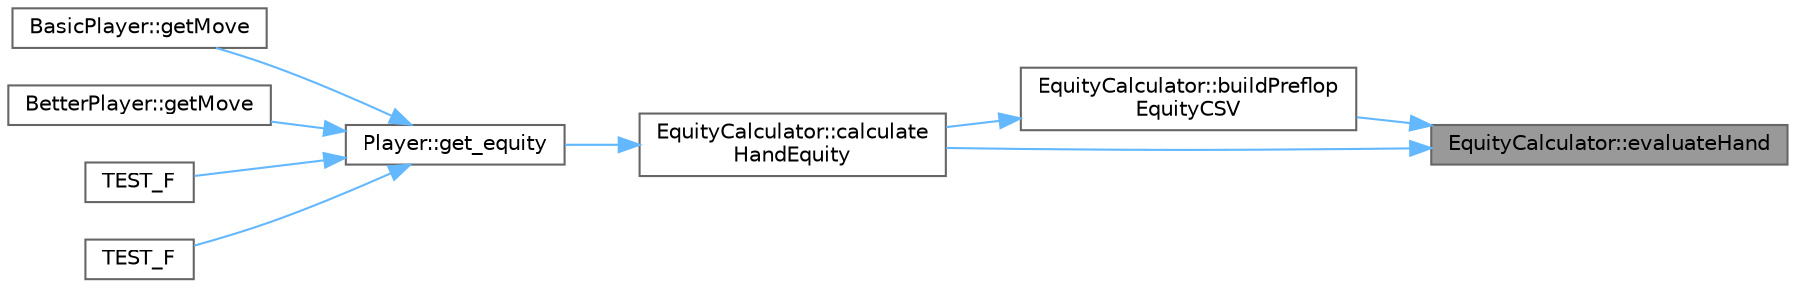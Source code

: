 digraph "EquityCalculator::evaluateHand"
{
 // INTERACTIVE_SVG=YES
 // LATEX_PDF_SIZE
  bgcolor="transparent";
  edge [fontname=Helvetica,fontsize=10,labelfontname=Helvetica,labelfontsize=10];
  node [fontname=Helvetica,fontsize=10,shape=box,height=0.2,width=0.4];
  rankdir="RL";
  Node1 [id="Node000001",label="EquityCalculator::evaluateHand",height=0.2,width=0.4,color="gray40", fillcolor="grey60", style="filled", fontcolor="black",tooltip=" "];
  Node1 -> Node2 [id="edge1_Node000001_Node000002",dir="back",color="steelblue1",style="solid",tooltip=" "];
  Node2 [id="Node000002",label="EquityCalculator::buildPreflop\lEquityCSV",height=0.2,width=0.4,color="grey40", fillcolor="white", style="filled",URL="$class_equity_calculator.html#a5e6d58769d8554960b7434bef984cb28",tooltip=" "];
  Node2 -> Node3 [id="edge2_Node000002_Node000003",dir="back",color="steelblue1",style="solid",tooltip=" "];
  Node3 [id="Node000003",label="EquityCalculator::calculate\lHandEquity",height=0.2,width=0.4,color="grey40", fillcolor="white", style="filled",URL="$class_equity_calculator.html#a7538b1a4d83a396d16dc0673cb3eb619",tooltip="Evaluates the equity of a hand against multiple opponents."];
  Node3 -> Node4 [id="edge3_Node000003_Node000004",dir="back",color="steelblue1",style="solid",tooltip=" "];
  Node4 [id="Node000004",label="Player::get_equity",height=0.2,width=0.4,color="grey40", fillcolor="white", style="filled",URL="$class_player.html#ac40b5f5383aa1b6146a39c74f08254ad",tooltip="Returns the equity of the players hand for the current stage of the game."];
  Node4 -> Node5 [id="edge4_Node000004_Node000005",dir="back",color="steelblue1",style="solid",tooltip=" "];
  Node5 [id="Node000005",label="BasicPlayer::getMove",height=0.2,width=0.4,color="grey40", fillcolor="white", style="filled",URL="$class_basic_player.html#a9c6ca42bec1e9936d98e9c210f6f08c4",tooltip="Gets the player's move during their turn."];
  Node4 -> Node6 [id="edge5_Node000004_Node000006",dir="back",color="steelblue1",style="solid",tooltip=" "];
  Node6 [id="Node000006",label="BetterPlayer::getMove",height=0.2,width=0.4,color="grey40", fillcolor="white", style="filled",URL="$class_better_player.html#ac228cde696e45779a7270a4d0ca6a297",tooltip="Gets the player's move during their turn."];
  Node4 -> Node7 [id="edge6_Node000004_Node000007",dir="back",color="steelblue1",style="solid",tooltip=" "];
  Node7 [id="Node000007",label="TEST_F",height=0.2,width=0.4,color="grey40", fillcolor="white", style="filled",URL="$test___player_8cc.html#a58e6b1b83a0b3890240da45b9cfca22b",tooltip=" "];
  Node4 -> Node8 [id="edge7_Node000004_Node000008",dir="back",color="steelblue1",style="solid",tooltip=" "];
  Node8 [id="Node000008",label="TEST_F",height=0.2,width=0.4,color="grey40", fillcolor="white", style="filled",URL="$test___player_8cc.html#ab159003d62d4815baca60d6e6394374e",tooltip=" "];
  Node1 -> Node3 [id="edge8_Node000001_Node000003",dir="back",color="steelblue1",style="solid",tooltip=" "];
}
